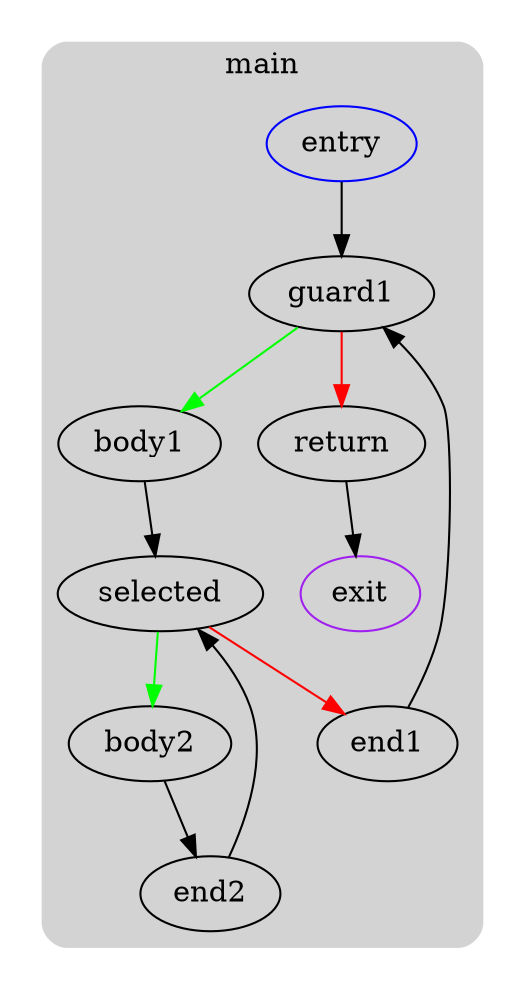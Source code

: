 digraph G {
  compound=true
  subgraph cluster_ {
    peripheries=0
    subgraph cluster_0 {
      label="main"
      color=darkgray
      style=rounded
      bgcolor=lightgray
      cluster_0_0[label="entry",shape=oval,color=blue,rank=source]
      cluster_0_1[label="guard1",shape=oval]
      cluster_0_2[label="body1",shape=oval]
      cluster_0_3[label="selected",shape=oval]
      cluster_0_4[label="body2",shape=oval]
      cluster_0_5[label="end2",shape=oval]
      cluster_0_6[label="end1",shape=oval]
      cluster_0_7[label="return",shape=oval]
      cluster_0_exit[label=exit,color=purple,rank=sink]
      cluster_0_0 -> cluster_0_1
      cluster_0_1 -> cluster_0_2 [color=green]
      cluster_0_1 -> cluster_0_7 [color=red]
      cluster_0_2 -> cluster_0_3
      cluster_0_3 -> cluster_0_4 [color=green]
      cluster_0_3 -> cluster_0_6 [color=red]
      cluster_0_4 -> cluster_0_5
      cluster_0_5 -> cluster_0_3
      cluster_0_6 -> cluster_0_1
      cluster_0_7 -> cluster_0_exit [color=black]
    }
  }
}
